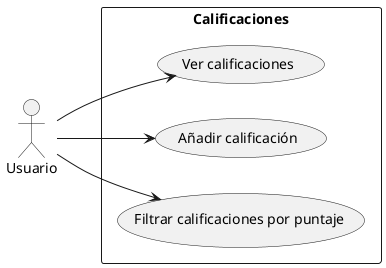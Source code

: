 @startuml ratings
left to right direction
actor Usuario
rectangle "Calificaciones" {        
    Usuario --> (Ver calificaciones)
    Usuario --> (Añadir calificación)
    Usuario --> (Filtrar calificaciones por puntaje)
}
@enduml
